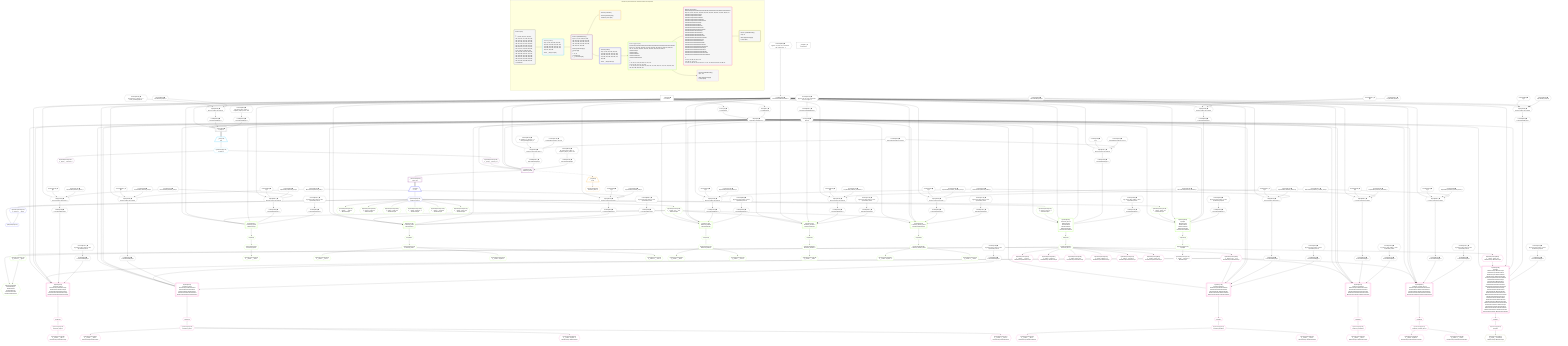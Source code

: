 %%{init: {'themeVariables': { 'fontSize': '12px'}}}%%
graph TD
    classDef path fill:#eee,stroke:#000,color:#000
    classDef plan fill:#fff,stroke-width:1px,color:#000
    classDef itemplan fill:#fff,stroke-width:2px,color:#000
    classDef unbatchedplan fill:#dff,stroke-width:1px,color:#000
    classDef sideeffectplan fill:#fcc,stroke-width:2px,color:#000
    classDef bucket fill:#f6f6f6,color:#000,stroke-width:2px,text-align:left


    %% plan dependencies
    PgSelect6[["PgSelect[6∈0] ➊<br />ᐸpeopleᐳ"]]:::plan
    Object9{{"Object[9∈0] ➊<br />ᐸ{pgSettings,withPgClient}ᐳ"}}:::plan
    Lambda340{{"Lambda[340∈0] ➊<br />ᐸcalculateShouldReverseOrderᐳ"}}:::plan
    Access344{{"Access[344∈0] ➊<br />ᐸ343.0ᐳ"}}:::plan
    Lambda559{{"Lambda[559∈0] ➊<br />ᐸcalculateOrderBySQLᐳ"}}:::plan
    Lambda564{{"Lambda[564∈0] ➊<br />ᐸcalculateOrderBySQLᐳ"}}:::plan
    Object9 & Lambda340 & Access344 & Lambda559 & Lambda564 --> PgSelect6
    Object348{{"Object[348∈0] ➊<br />ᐸ{reverse,orders,alias,codec}ᐳ"}}:::plan
    Constant345{{"Constant[345∈0] ➊<br />ᐸ[]ᐳ"}}:::plan
    Constant346{{"Constant[346∈0] ➊<br />ᐸsql.identifier(”relational_topics”)ᐳ"}}:::plan
    Constant347{{"Constant[347∈0] ➊<br />ᐸRecordCodec(relational_topics)ᐳ"}}:::plan
    Lambda340 & Constant345 & Constant346 & Constant347 --> Object348
    Object363{{"Object[363∈0] ➊<br />ᐸ{reverse,orders,alias,codec}ᐳ"}}:::plan
    Constant360{{"Constant[360∈0] ➊<br />ᐸ[]ᐳ"}}:::plan
    Constant361{{"Constant[361∈0] ➊<br />ᐸsql.identifier(”relational_posts”)ᐳ"}}:::plan
    Constant362{{"Constant[362∈0] ➊<br />ᐸRecordCodec(relational_posts)ᐳ"}}:::plan
    Lambda340 & Constant360 & Constant361 & Constant362 --> Object363
    Object378{{"Object[378∈0] ➊<br />ᐸ{reverse,orders,alias,codec}ᐳ"}}:::plan
    Constant375{{"Constant[375∈0] ➊<br />ᐸ[]ᐳ"}}:::plan
    Constant376{{"Constant[376∈0] ➊<br />ᐸsql.identifier(”relational_dividers”)ᐳ"}}:::plan
    Constant377{{"Constant[377∈0] ➊<br />ᐸRecordCodec(relational_dividers)ᐳ"}}:::plan
    Lambda340 & Constant375 & Constant376 & Constant377 --> Object378
    Object393{{"Object[393∈0] ➊<br />ᐸ{reverse,orders,alias,codec}ᐳ"}}:::plan
    Constant390{{"Constant[390∈0] ➊<br />ᐸ[]ᐳ"}}:::plan
    Constant391{{"Constant[391∈0] ➊<br />ᐸsql.identifier(”relational_checklists”)ᐳ"}}:::plan
    Constant392{{"Constant[392∈0] ➊<br />ᐸRecordCodec(relational_checklists)ᐳ"}}:::plan
    Lambda340 & Constant390 & Constant391 & Constant392 --> Object393
    Object408{{"Object[408∈0] ➊<br />ᐸ{reverse,orders,alias,codec}ᐳ"}}:::plan
    Constant405{{"Constant[405∈0] ➊<br />ᐸ[]ᐳ"}}:::plan
    Constant406{{"Constant[406∈0] ➊<br />ᐸsql.identifier(”relational_checklist_items”)ᐳ"}}:::plan
    Constant407{{"Constant[407∈0] ➊<br />ᐸRecordCodec(relational_checklist_items)ᐳ"}}:::plan
    Lambda340 & Constant405 & Constant406 & Constant407 --> Object408
    Object423{{"Object[423∈0] ➊<br />ᐸ{reverse,orders,alias,codec}ᐳ"}}:::plan
    Constant420{{"Constant[420∈0] ➊<br />ᐸ[]ᐳ"}}:::plan
    Constant421{{"Constant[421∈0] ➊<br />ᐸsql.identifier(”relational_topics”)ᐳ"}}:::plan
    Lambda340 & Constant420 & Constant421 & Constant347 --> Object423
    Object438{{"Object[438∈0] ➊<br />ᐸ{reverse,orders,alias,codec}ᐳ"}}:::plan
    Constant435{{"Constant[435∈0] ➊<br />ᐸ[]ᐳ"}}:::plan
    Constant436{{"Constant[436∈0] ➊<br />ᐸsql.identifier(”relational_posts”)ᐳ"}}:::plan
    Lambda340 & Constant435 & Constant436 & Constant362 --> Object438
    Object453{{"Object[453∈0] ➊<br />ᐸ{reverse,orders,alias,codec}ᐳ"}}:::plan
    Constant450{{"Constant[450∈0] ➊<br />ᐸ[]ᐳ"}}:::plan
    Constant451{{"Constant[451∈0] ➊<br />ᐸsql.identifier(”relational_dividers”)ᐳ"}}:::plan
    Lambda340 & Constant450 & Constant451 & Constant377 --> Object453
    Object468{{"Object[468∈0] ➊<br />ᐸ{reverse,orders,alias,codec}ᐳ"}}:::plan
    Constant465{{"Constant[465∈0] ➊<br />ᐸ[]ᐳ"}}:::plan
    Constant466{{"Constant[466∈0] ➊<br />ᐸsql.identifier(”relational_checklists”)ᐳ"}}:::plan
    Lambda340 & Constant465 & Constant466 & Constant392 --> Object468
    Object483{{"Object[483∈0] ➊<br />ᐸ{reverse,orders,alias,codec}ᐳ"}}:::plan
    Constant480{{"Constant[480∈0] ➊<br />ᐸ[]ᐳ"}}:::plan
    Constant481{{"Constant[481∈0] ➊<br />ᐸsql.identifier(”relational_checklist_items”)ᐳ"}}:::plan
    Lambda340 & Constant480 & Constant481 & Constant407 --> Object483
    Object498{{"Object[498∈0] ➊<br />ᐸ{reverse,orders,alias,codec}ᐳ"}}:::plan
    Constant495{{"Constant[495∈0] ➊<br />ᐸ[]ᐳ"}}:::plan
    Constant496{{"Constant[496∈0] ➊<br />ᐸsql.identifier(”people”)ᐳ"}}:::plan
    Constant497{{"Constant[497∈0] ➊<br />ᐸRecordCodec(people)ᐳ"}}:::plan
    Lambda340 & Constant495 & Constant496 & Constant497 --> Object498
    Object513{{"Object[513∈0] ➊<br />ᐸ{reverse,orders,alias,codec}ᐳ"}}:::plan
    Constant510{{"Constant[510∈0] ➊<br />ᐸ[]ᐳ"}}:::plan
    Constant511{{"Constant[511∈0] ➊<br />ᐸsql.identifier(”relational_items”)ᐳ"}}:::plan
    Constant512{{"Constant[512∈0] ➊<br />ᐸRecordCodec(relational_items)ᐳ"}}:::plan
    Lambda340 & Constant510 & Constant511 & Constant512 --> Object513
    Object528{{"Object[528∈0] ➊<br />ᐸ{reverse,orders,alias,codec}ᐳ"}}:::plan
    Constant525{{"Constant[525∈0] ➊<br />ᐸ[]ᐳ"}}:::plan
    Constant526{{"Constant[526∈0] ➊<br />ᐸsql.identifier(”people”)ᐳ"}}:::plan
    Lambda340 & Constant525 & Constant526 & Constant497 --> Object528
    Object543{{"Object[543∈0] ➊<br />ᐸ{reverse,orders,alias,codec}ᐳ"}}:::plan
    Constant540{{"Constant[540∈0] ➊<br />ᐸ[ { fragment: { n: [Array], f: 0, c: 266, [Symbol(pg-sql2-tyᐳ"}}:::plan
    Constant541{{"Constant[541∈0] ➊<br />ᐸsql.identifier(”relational_items”)ᐳ"}}:::plan
    Lambda340 & Constant540 & Constant541 & Constant512 --> Object543
    Object558{{"Object[558∈0] ➊<br />ᐸ{reverse,orders,alias,codec}ᐳ"}}:::plan
    Constant555{{"Constant[555∈0] ➊<br />ᐸ[ { fragment: { n: [Array], f: 0, c: 1024, [Symbol(pg-sql2-tᐳ"}}:::plan
    Constant556{{"Constant[556∈0] ➊<br />ᐸsql.identifier(”people”)ᐳ"}}:::plan
    Lambda340 & Constant555 & Constant556 & Constant497 --> Object558
    Access7{{"Access[7∈0] ➊<br />ᐸ2.pgSettingsᐳ"}}:::plan
    Access8{{"Access[8∈0] ➊<br />ᐸ2.withPgClientᐳ"}}:::plan
    Access7 & Access8 --> Object9
    __Value2["__Value[2∈0] ➊<br />ᐸcontextᐳ"]:::plan
    __Value2 --> Access7
    __Value2 --> Access8
    Constant565{{"Constant[565∈0] ➊<br />ᐸ§{ first: null, last: null, cursorLower: null, cursorUpper: ᐳ"}}:::plan
    Constant565 --> Lambda340
    Lambda343{{"Lambda[343∈0] ➊<br />ᐸcalculateLimitAndOffsetSQLᐳ"}}:::plan
    Constant566{{"Constant[566∈0] ➊<br />ᐸ§{ first: null, last: null, cursorLower: null, cursorUpper: ᐳ"}}:::plan
    Constant566 --> Lambda343
    Lambda343 --> Access344
    Lambda349{{"Lambda[349∈0] ➊<br />ᐸcalculateOrderBySQLᐳ"}}:::plan
    Object348 --> Lambda349
    Lambda354{{"Lambda[354∈0] ➊<br />ᐸcalculateOrderBySQLᐳ"}}:::plan
    Constant567{{"Constant[567∈0] ➊<br />ᐸ§{ reverse: false, orders: [], alias: sql.identifier(”relatiᐳ"}}:::plan
    Constant567 --> Lambda354
    Lambda364{{"Lambda[364∈0] ➊<br />ᐸcalculateOrderBySQLᐳ"}}:::plan
    Object363 --> Lambda364
    Lambda369{{"Lambda[369∈0] ➊<br />ᐸcalculateOrderBySQLᐳ"}}:::plan
    Constant568{{"Constant[568∈0] ➊<br />ᐸ§{ reverse: false, orders: [], alias: sql.identifier(”relatiᐳ"}}:::plan
    Constant568 --> Lambda369
    Lambda379{{"Lambda[379∈0] ➊<br />ᐸcalculateOrderBySQLᐳ"}}:::plan
    Object378 --> Lambda379
    Lambda384{{"Lambda[384∈0] ➊<br />ᐸcalculateOrderBySQLᐳ"}}:::plan
    Constant569{{"Constant[569∈0] ➊<br />ᐸ§{ reverse: false, orders: [], alias: sql.identifier(”relatiᐳ"}}:::plan
    Constant569 --> Lambda384
    Lambda394{{"Lambda[394∈0] ➊<br />ᐸcalculateOrderBySQLᐳ"}}:::plan
    Object393 --> Lambda394
    Lambda399{{"Lambda[399∈0] ➊<br />ᐸcalculateOrderBySQLᐳ"}}:::plan
    Constant570{{"Constant[570∈0] ➊<br />ᐸ§{ reverse: false, orders: [], alias: sql.identifier(”relatiᐳ"}}:::plan
    Constant570 --> Lambda399
    Lambda409{{"Lambda[409∈0] ➊<br />ᐸcalculateOrderBySQLᐳ"}}:::plan
    Object408 --> Lambda409
    Lambda414{{"Lambda[414∈0] ➊<br />ᐸcalculateOrderBySQLᐳ"}}:::plan
    Constant571{{"Constant[571∈0] ➊<br />ᐸ§{ reverse: false, orders: [], alias: sql.identifier(”relatiᐳ"}}:::plan
    Constant571 --> Lambda414
    Lambda424{{"Lambda[424∈0] ➊<br />ᐸcalculateOrderBySQLᐳ"}}:::plan
    Object423 --> Lambda424
    Lambda429{{"Lambda[429∈0] ➊<br />ᐸcalculateOrderBySQLᐳ"}}:::plan
    Constant572{{"Constant[572∈0] ➊<br />ᐸ§{ reverse: false, orders: [], alias: sql.identifier(”relatiᐳ"}}:::plan
    Constant572 --> Lambda429
    Lambda439{{"Lambda[439∈0] ➊<br />ᐸcalculateOrderBySQLᐳ"}}:::plan
    Object438 --> Lambda439
    Lambda444{{"Lambda[444∈0] ➊<br />ᐸcalculateOrderBySQLᐳ"}}:::plan
    Constant573{{"Constant[573∈0] ➊<br />ᐸ§{ reverse: false, orders: [], alias: sql.identifier(”relatiᐳ"}}:::plan
    Constant573 --> Lambda444
    Lambda454{{"Lambda[454∈0] ➊<br />ᐸcalculateOrderBySQLᐳ"}}:::plan
    Object453 --> Lambda454
    Lambda459{{"Lambda[459∈0] ➊<br />ᐸcalculateOrderBySQLᐳ"}}:::plan
    Constant574{{"Constant[574∈0] ➊<br />ᐸ§{ reverse: false, orders: [], alias: sql.identifier(”relatiᐳ"}}:::plan
    Constant574 --> Lambda459
    Lambda469{{"Lambda[469∈0] ➊<br />ᐸcalculateOrderBySQLᐳ"}}:::plan
    Object468 --> Lambda469
    Lambda474{{"Lambda[474∈0] ➊<br />ᐸcalculateOrderBySQLᐳ"}}:::plan
    Constant575{{"Constant[575∈0] ➊<br />ᐸ§{ reverse: false, orders: [], alias: sql.identifier(”relatiᐳ"}}:::plan
    Constant575 --> Lambda474
    Lambda484{{"Lambda[484∈0] ➊<br />ᐸcalculateOrderBySQLᐳ"}}:::plan
    Object483 --> Lambda484
    Lambda489{{"Lambda[489∈0] ➊<br />ᐸcalculateOrderBySQLᐳ"}}:::plan
    Constant576{{"Constant[576∈0] ➊<br />ᐸ§{ reverse: false, orders: [], alias: sql.identifier(”relatiᐳ"}}:::plan
    Constant576 --> Lambda489
    Lambda499{{"Lambda[499∈0] ➊<br />ᐸcalculateOrderBySQLᐳ"}}:::plan
    Object498 --> Lambda499
    Lambda504{{"Lambda[504∈0] ➊<br />ᐸcalculateOrderBySQLᐳ"}}:::plan
    Constant577{{"Constant[577∈0] ➊<br />ᐸ§{ reverse: false, orders: [], alias: sql.identifier(”peopleᐳ"}}:::plan
    Constant577 --> Lambda504
    Lambda514{{"Lambda[514∈0] ➊<br />ᐸcalculateOrderBySQLᐳ"}}:::plan
    Object513 --> Lambda514
    Lambda519{{"Lambda[519∈0] ➊<br />ᐸcalculateOrderBySQLᐳ"}}:::plan
    Constant578{{"Constant[578∈0] ➊<br />ᐸ§{ reverse: false, orders: [], alias: sql.identifier(”relatiᐳ"}}:::plan
    Constant578 --> Lambda519
    Lambda529{{"Lambda[529∈0] ➊<br />ᐸcalculateOrderBySQLᐳ"}}:::plan
    Object528 --> Lambda529
    Lambda534{{"Lambda[534∈0] ➊<br />ᐸcalculateOrderBySQLᐳ"}}:::plan
    Constant579{{"Constant[579∈0] ➊<br />ᐸ§{ reverse: false, orders: [], alias: sql.identifier(”peopleᐳ"}}:::plan
    Constant579 --> Lambda534
    Lambda544{{"Lambda[544∈0] ➊<br />ᐸcalculateOrderBySQLᐳ"}}:::plan
    Object543 --> Lambda544
    Lambda549{{"Lambda[549∈0] ➊<br />ᐸcalculateOrderBySQLᐳ"}}:::plan
    Constant580{{"Constant[580∈0] ➊<br />ᐸ§{ reverse: false, orders: [ { fragment: [Object], codec: Coᐳ"}}:::plan
    Constant580 --> Lambda549
    Object558 --> Lambda559
    Constant581{{"Constant[581∈0] ➊<br />ᐸ§{ reverse: false, orders: [ { fragment: [Object], codec: Coᐳ"}}:::plan
    Constant581 --> Lambda564
    __Value4["__Value[4∈0] ➊<br />ᐸrootValueᐳ"]:::plan
    __Item10[/"__Item[10∈1]<br />ᐸ6ᐳ"\]:::itemplan
    PgSelect6 ==> __Item10
    PgSelectSingle11{{"PgSelectSingle[11∈1]<br />ᐸpeopleᐳ"}}:::plan
    __Item10 --> PgSelectSingle11
    PgSelect14[["PgSelect[14∈2]<br />ᐸrelational_itemsᐳ"]]:::plan
    PgClassExpression13{{"PgClassExpression[13∈2]<br />ᐸ__people__.”person_id”ᐳ"}}:::plan
    Object9 & PgClassExpression13 & Lambda340 & Access344 & Lambda544 & Lambda549 --> PgSelect14
    PgClassExpression12{{"PgClassExpression[12∈2]<br />ᐸ__people__.”username”ᐳ"}}:::plan
    PgSelectSingle11 --> PgClassExpression12
    PgSelectSingle11 --> PgClassExpression13
    __ListTransform18[["__ListTransform[18∈2]<br />ᐸeach:14ᐳ"]]:::plan
    PgSelect14 --> __ListTransform18
    __Item19[/"__Item[19∈3]<br />ᐸ14ᐳ"\]:::itemplan
    PgSelect14 -.-> __Item19
    PgSelectSingle20{{"PgSelectSingle[20∈3]<br />ᐸrelational_itemsᐳ"}}:::plan
    __Item19 --> PgSelectSingle20
    PgPolymorphic24{{"PgPolymorphic[24∈4]"}}:::plan
    PgSelectSingle22{{"PgSelectSingle[22∈4]<br />ᐸrelational_itemsᐳ"}}:::plan
    PgClassExpression23{{"PgClassExpression[23∈4]<br />ᐸ__relation...s__.”type”ᐳ"}}:::plan
    PgSelectSingle22 & PgClassExpression23 --> PgPolymorphic24
    __Item21[/"__Item[21∈4]<br />ᐸ18ᐳ"\]:::itemplan
    __ListTransform18 ==> __Item21
    __Item21 --> PgSelectSingle22
    PgSelectSingle22 --> PgClassExpression23
    PgSelect26[["PgSelect[26∈5]<br />ᐸrelational_topicsᐳ<br />ᐳRelationalTopic"]]:::plan
    PgClassExpression25{{"PgClassExpression[25∈5]<br />ᐸ__relation...ems__.”id”ᐳ<br />ᐳRelationalTopic"}}:::plan
    Object9 & PgClassExpression25 & Lambda340 & Access344 & Lambda349 & Lambda354 --> PgSelect26
    PgSelect33[["PgSelect[33∈5]<br />ᐸrelational_itemsᐳ<br />ᐳRelationalTopic<br />ᐳRelationalPost<br />ᐳRelationalDivider<br />ᐳRelationalChecklist<br />ᐳRelationalChecklistItem"]]:::plan
    PgClassExpression32{{"PgClassExpression[32∈5]<br />ᐸ__relation...parent_id”ᐳ<br />ᐳRelationalTopic"}}:::plan
    Object9 & PgClassExpression32 & Lambda340 & Access344 & Lambda514 & Lambda519 --> PgSelect33
    PgSelect103[["PgSelect[103∈5]<br />ᐸpeopleᐳ<br />ᐳRelationalTopic<br />ᐳRelationalPost<br />ᐳRelationalDivider<br />ᐳRelationalChecklist<br />ᐳRelationalChecklistItem"]]:::plan
    PgClassExpression102{{"PgClassExpression[102∈5]<br />ᐸ__relation...author_id”ᐳ<br />ᐳRelationalTopic"}}:::plan
    Object9 & PgClassExpression102 & Lambda340 & Access344 & Lambda529 & Lambda534 --> PgSelect103
    PgSelect114[["PgSelect[114∈5]<br />ᐸrelational_postsᐳ<br />ᐳRelationalPost"]]:::plan
    Object9 & PgClassExpression25 & Lambda340 & Access344 & Lambda364 & Lambda369 --> PgSelect114
    PgSelect171[["PgSelect[171∈5]<br />ᐸrelational_dividersᐳ<br />ᐳRelationalDivider"]]:::plan
    Object9 & PgClassExpression25 & Lambda340 & Access344 & Lambda379 & Lambda384 --> PgSelect171
    PgSelect227[["PgSelect[227∈5]<br />ᐸrelational_checklistsᐳ<br />ᐳRelationalChecklist"]]:::plan
    Object9 & PgClassExpression25 & Lambda340 & Access344 & Lambda394 & Lambda399 --> PgSelect227
    PgSelect282[["PgSelect[282∈5]<br />ᐸrelational_checklist_itemsᐳ<br />ᐳRelationalChecklistItem"]]:::plan
    Object9 & PgClassExpression25 & Lambda340 & Access344 & Lambda409 & Lambda414 --> PgSelect282
    PgPolymorphic38{{"PgPolymorphic[38∈5]<br />ᐳRelationalTopic<br />ᐳRelationalPost<br />ᐳRelationalDivider<br />ᐳRelationalChecklist<br />ᐳRelationalChecklistItem"}}:::plan
    PgSelectSingle36{{"PgSelectSingle[36∈5]<br />ᐸrelational_itemsᐳ"}}:::plan
    PgClassExpression37{{"PgClassExpression[37∈5]<br />ᐸ__relation...s__.”type”ᐳ"}}:::plan
    PgSelectSingle36 & PgClassExpression37 --> PgPolymorphic38
    PgSelectSingle22 --> PgClassExpression25
    First30{{"First[30∈5]"}}:::plan
    PgSelect26 --> First30
    PgSelectSingle31{{"PgSelectSingle[31∈5]<br />ᐸrelational_topicsᐳ"}}:::plan
    First30 --> PgSelectSingle31
    PgSelectSingle22 --> PgClassExpression32
    First35{{"First[35∈5]"}}:::plan
    PgSelect33 --> First35
    First35 --> PgSelectSingle36
    PgSelectSingle36 --> PgClassExpression37
    PgClassExpression101{{"PgClassExpression[101∈5]<br />ᐸ__relation...__.”type2”ᐳ<br />ᐳRelationalTopic"}}:::plan
    PgSelectSingle22 --> PgClassExpression101
    PgSelectSingle22 --> PgClassExpression102
    First105{{"First[105∈5]"}}:::plan
    PgSelect103 --> First105
    PgSelectSingle106{{"PgSelectSingle[106∈5]<br />ᐸpeopleᐳ"}}:::plan
    First105 --> PgSelectSingle106
    PgClassExpression108{{"PgClassExpression[108∈5]<br />ᐸ__relation...”position”ᐳ<br />ᐳRelationalTopic"}}:::plan
    PgSelectSingle22 --> PgClassExpression108
    PgClassExpression109{{"PgClassExpression[109∈5]<br />ᐸ__relation...reated_at”ᐳ<br />ᐳRelationalTopic"}}:::plan
    PgSelectSingle22 --> PgClassExpression109
    PgClassExpression110{{"PgClassExpression[110∈5]<br />ᐸ__relation...pdated_at”ᐳ<br />ᐳRelationalTopic"}}:::plan
    PgSelectSingle22 --> PgClassExpression110
    PgClassExpression111{{"PgClassExpression[111∈5]<br />ᐸ__relation..._archived”ᐳ<br />ᐳRelationalTopic"}}:::plan
    PgSelectSingle22 --> PgClassExpression111
    PgClassExpression112{{"PgClassExpression[112∈5]<br />ᐸ__relation...chived_at”ᐳ<br />ᐳRelationalTopic"}}:::plan
    PgSelectSingle22 --> PgClassExpression112
    PgClassExpression113{{"PgClassExpression[113∈5]<br />ᐸ__relation...__.”title”ᐳ"}}:::plan
    PgSelectSingle31 --> PgClassExpression113
    First116{{"First[116∈5]"}}:::plan
    PgSelect114 --> First116
    PgSelectSingle117{{"PgSelectSingle[117∈5]<br />ᐸrelational_postsᐳ"}}:::plan
    First116 --> PgSelectSingle117
    PgClassExpression168{{"PgClassExpression[168∈5]<br />ᐸ__relation...__.”title”ᐳ"}}:::plan
    PgSelectSingle117 --> PgClassExpression168
    PgClassExpression169{{"PgClassExpression[169∈5]<br />ᐸ__relation...scription”ᐳ"}}:::plan
    PgSelectSingle117 --> PgClassExpression169
    PgClassExpression170{{"PgClassExpression[170∈5]<br />ᐸ__relation...s__.”note”ᐳ"}}:::plan
    PgSelectSingle117 --> PgClassExpression170
    First173{{"First[173∈5]"}}:::plan
    PgSelect171 --> First173
    PgSelectSingle174{{"PgSelectSingle[174∈5]<br />ᐸrelational_dividersᐳ"}}:::plan
    First173 --> PgSelectSingle174
    PgClassExpression225{{"PgClassExpression[225∈5]<br />ᐸ__relation...__.”title”ᐳ"}}:::plan
    PgSelectSingle174 --> PgClassExpression225
    PgClassExpression226{{"PgClassExpression[226∈5]<br />ᐸ__relation...__.”color”ᐳ"}}:::plan
    PgSelectSingle174 --> PgClassExpression226
    First229{{"First[229∈5]"}}:::plan
    PgSelect227 --> First229
    PgSelectSingle230{{"PgSelectSingle[230∈5]<br />ᐸrelational_checklistsᐳ"}}:::plan
    First229 --> PgSelectSingle230
    PgClassExpression281{{"PgClassExpression[281∈5]<br />ᐸ__relation...__.”title”ᐳ"}}:::plan
    PgSelectSingle230 --> PgClassExpression281
    First284{{"First[284∈5]"}}:::plan
    PgSelect282 --> First284
    PgSelectSingle285{{"PgSelectSingle[285∈5]<br />ᐸrelational_checklist_itemsᐳ"}}:::plan
    First284 --> PgSelectSingle285
    PgClassExpression336{{"PgClassExpression[336∈5]<br />ᐸ__relation...scription”ᐳ"}}:::plan
    PgSelectSingle285 --> PgClassExpression336
    PgClassExpression337{{"PgClassExpression[337∈5]<br />ᐸ__relation...s__.”note”ᐳ"}}:::plan
    PgSelectSingle285 --> PgClassExpression337
    PgSelect40[["PgSelect[40∈6]<br />ᐸrelational_topicsᐳ<br />ᐳRelationalTopicᐳRelationalTopic<br />ᐳRelationalPostᐳRelationalTopic<br />ᐳRelationalDividerᐳRelationalTopic<br />ᐳRelationalChecklistᐳRelationalTopic<br />ᐳRelationalChecklistItemᐳRelationalTopic"]]:::plan
    PgClassExpression39{{"PgClassExpression[39∈6]<br />ᐸ__relation...ems__.”id”ᐳ<br />ᐳRelationalTopicᐳRelationalTopic"}}:::plan
    Object9 & PgClassExpression39 & Lambda340 & Access344 & Lambda424 & Lambda429 --> PgSelect40
    PgSelect49[["PgSelect[49∈6]<br />ᐸpeopleᐳ<br />ᐳRelationalTopicᐳRelationalTopic<br />ᐳRelationalTopicᐳRelationalPost<br />ᐳRelationalTopicᐳRelationalDivider<br />ᐳRelationalTopicᐳRelationalChecklist<br />ᐳRelationalTopicᐳRelationalChecklistItem<br />ᐳRelationalPostᐳRelationalTopic<br />ᐳRelationalPostᐳRelationalPost<br />ᐳRelationalPostᐳRelationalDivider<br />ᐳRelationalPostᐳRelationalChecklist<br />ᐳRelationalPostᐳRelationalChecklistItem<br />ᐳRelationalDividerᐳRelationalTopic<br />ᐳRelationalDividerᐳRelationalPost<br />ᐳRelationalDividerᐳRelationalDivider<br />ᐳRelationalDividerᐳRelationalChecklist<br />ᐳRelationalDividerᐳRelationalChecklistItem<br />ᐳRelationalChecklistᐳRelationalTopic<br />ᐳRelationalChecklistᐳRelationalPost<br />ᐳRelationalChecklistᐳRelationalDivider<br />ᐳRelationalChecklistᐳRelationalChecklist<br />ᐳRelationalChecklistᐳRelationalChecklistItem<br />ᐳRelationalChecklistItemᐳRelationalTopic<br />ᐳRelationalChecklistItemᐳRelationalPost<br />ᐳRelationalChecklistItemᐳRelationalDivider<br />ᐳRelationalChecklistItemᐳRelationalChecklist<br />ᐳRelationalChecklistItemᐳRelationalChecklistItem"]]:::plan
    PgClassExpression48{{"PgClassExpression[48∈6]<br />ᐸ__relation...author_id”ᐳ<br />ᐳRelationalTopicᐳRelationalTopic"}}:::plan
    Object9 & PgClassExpression48 & Lambda340 & Access344 & Lambda499 & Lambda504 --> PgSelect49
    PgSelect60[["PgSelect[60∈6]<br />ᐸrelational_postsᐳ<br />ᐳRelationalTopicᐳRelationalPost<br />ᐳRelationalPostᐳRelationalPost<br />ᐳRelationalDividerᐳRelationalPost<br />ᐳRelationalChecklistᐳRelationalPost<br />ᐳRelationalChecklistItemᐳRelationalPost"]]:::plan
    Object9 & PgClassExpression39 & Lambda340 & Access344 & Lambda439 & Lambda444 --> PgSelect60
    PgSelect71[["PgSelect[71∈6]<br />ᐸrelational_dividersᐳ<br />ᐳRelationalTopicᐳRelationalDivider<br />ᐳRelationalPostᐳRelationalDivider<br />ᐳRelationalDividerᐳRelationalDivider<br />ᐳRelationalChecklistᐳRelationalDivider<br />ᐳRelationalChecklistItemᐳRelationalDivider"]]:::plan
    Object9 & PgClassExpression39 & Lambda340 & Access344 & Lambda454 & Lambda459 --> PgSelect71
    PgSelect81[["PgSelect[81∈6]<br />ᐸrelational_checklistsᐳ<br />ᐳRelationalTopicᐳRelationalChecklist<br />ᐳRelationalPostᐳRelationalChecklist<br />ᐳRelationalDividerᐳRelationalChecklist<br />ᐳRelationalChecklistᐳRelationalChecklist<br />ᐳRelationalChecklistItemᐳRelationalChecklist"]]:::plan
    Object9 & PgClassExpression39 & Lambda340 & Access344 & Lambda469 & Lambda474 --> PgSelect81
    PgSelect90[["PgSelect[90∈6]<br />ᐸrelational_checklist_itemsᐳ<br />ᐳRelationalTopicᐳRelationalChecklistItem<br />ᐳRelationalPostᐳRelationalChecklistItem<br />ᐳRelationalDividerᐳRelationalChecklistItem<br />ᐳRelationalChecklistᐳRelationalChecklistItem<br />ᐳRelationalChecklistItemᐳRelationalChecklistItem"]]:::plan
    Object9 & PgClassExpression39 & Lambda340 & Access344 & Lambda484 & Lambda489 --> PgSelect90
    PgSelectSingle36 --> PgClassExpression39
    First44{{"First[44∈6]"}}:::plan
    PgSelect40 --> First44
    PgSelectSingle45{{"PgSelectSingle[45∈6]<br />ᐸrelational_topicsᐳ"}}:::plan
    First44 --> PgSelectSingle45
    PgClassExpression47{{"PgClassExpression[47∈6]<br />ᐸ__relation...__.”type2”ᐳ<br />ᐳRelationalTopicᐳRelationalTopic"}}:::plan
    PgSelectSingle36 --> PgClassExpression47
    PgSelectSingle36 --> PgClassExpression48
    First51{{"First[51∈6]"}}:::plan
    PgSelect49 --> First51
    PgSelectSingle52{{"PgSelectSingle[52∈6]<br />ᐸpeopleᐳ"}}:::plan
    First51 --> PgSelectSingle52
    PgClassExpression54{{"PgClassExpression[54∈6]<br />ᐸ__relation...”position”ᐳ<br />ᐳRelationalTopicᐳRelationalTopic"}}:::plan
    PgSelectSingle36 --> PgClassExpression54
    PgClassExpression55{{"PgClassExpression[55∈6]<br />ᐸ__relation...reated_at”ᐳ<br />ᐳRelationalTopicᐳRelationalTopic"}}:::plan
    PgSelectSingle36 --> PgClassExpression55
    PgClassExpression56{{"PgClassExpression[56∈6]<br />ᐸ__relation...pdated_at”ᐳ<br />ᐳRelationalTopicᐳRelationalTopic"}}:::plan
    PgSelectSingle36 --> PgClassExpression56
    PgClassExpression57{{"PgClassExpression[57∈6]<br />ᐸ__relation..._archived”ᐳ<br />ᐳRelationalTopicᐳRelationalTopic"}}:::plan
    PgSelectSingle36 --> PgClassExpression57
    PgClassExpression58{{"PgClassExpression[58∈6]<br />ᐸ__relation...chived_at”ᐳ<br />ᐳRelationalTopicᐳRelationalTopic"}}:::plan
    PgSelectSingle36 --> PgClassExpression58
    PgClassExpression59{{"PgClassExpression[59∈6]<br />ᐸ__relation...__.”title”ᐳ<br />ᐳRelationalTopicᐳRelationalTopic"}}:::plan
    PgSelectSingle45 --> PgClassExpression59
    First62{{"First[62∈6]"}}:::plan
    PgSelect60 --> First62
    PgSelectSingle63{{"PgSelectSingle[63∈6]<br />ᐸrelational_postsᐳ"}}:::plan
    First62 --> PgSelectSingle63
    PgClassExpression68{{"PgClassExpression[68∈6]<br />ᐸ__relation...__.”title”ᐳ<br />ᐳRelationalTopicᐳRelationalPost"}}:::plan
    PgSelectSingle63 --> PgClassExpression68
    PgClassExpression69{{"PgClassExpression[69∈6]<br />ᐸ__relation...scription”ᐳ<br />ᐳRelationalTopicᐳRelationalPost"}}:::plan
    PgSelectSingle63 --> PgClassExpression69
    PgClassExpression70{{"PgClassExpression[70∈6]<br />ᐸ__relation...s__.”note”ᐳ<br />ᐳRelationalTopicᐳRelationalPost"}}:::plan
    PgSelectSingle63 --> PgClassExpression70
    First73{{"First[73∈6]"}}:::plan
    PgSelect71 --> First73
    PgSelectSingle74{{"PgSelectSingle[74∈6]<br />ᐸrelational_dividersᐳ"}}:::plan
    First73 --> PgSelectSingle74
    PgClassExpression79{{"PgClassExpression[79∈6]<br />ᐸ__relation...__.”title”ᐳ<br />ᐳRelationalTopicᐳRelationalDivider"}}:::plan
    PgSelectSingle74 --> PgClassExpression79
    PgClassExpression80{{"PgClassExpression[80∈6]<br />ᐸ__relation...__.”color”ᐳ<br />ᐳRelationalTopicᐳRelationalDivider"}}:::plan
    PgSelectSingle74 --> PgClassExpression80
    First83{{"First[83∈6]"}}:::plan
    PgSelect81 --> First83
    PgSelectSingle84{{"PgSelectSingle[84∈6]<br />ᐸrelational_checklistsᐳ"}}:::plan
    First83 --> PgSelectSingle84
    PgClassExpression89{{"PgClassExpression[89∈6]<br />ᐸ__relation...__.”title”ᐳ<br />ᐳRelationalTopicᐳRelationalChecklist"}}:::plan
    PgSelectSingle84 --> PgClassExpression89
    First92{{"First[92∈6]"}}:::plan
    PgSelect90 --> First92
    PgSelectSingle93{{"PgSelectSingle[93∈6]<br />ᐸrelational_checklist_itemsᐳ"}}:::plan
    First92 --> PgSelectSingle93
    PgClassExpression98{{"PgClassExpression[98∈6]<br />ᐸ__relation...scription”ᐳ<br />ᐳRelationalTopicᐳRelationalChecklistItem"}}:::plan
    PgSelectSingle93 --> PgClassExpression98
    PgClassExpression99{{"PgClassExpression[99∈6]<br />ᐸ__relation...s__.”note”ᐳ<br />ᐳRelationalTopicᐳRelationalChecklistItem"}}:::plan
    PgSelectSingle93 --> PgClassExpression99
    PgClassExpression53{{"PgClassExpression[53∈7]<br />ᐸ__people__.”username”ᐳ<br />ᐳRelationalTopicᐳRelationalTopic"}}:::plan
    PgSelectSingle52 --> PgClassExpression53
    PgClassExpression107{{"PgClassExpression[107∈8]<br />ᐸ__people__.”username”ᐳ<br />ᐳRelationalTopic"}}:::plan
    PgSelectSingle106 --> PgClassExpression107

    %% define steps

    subgraph "Buckets for queries/interfaces-relational/nested-more-fragments"
    Bucket0("Bucket 0 (root)<br /><br />1: <br />ᐳ: 7, 8, 345, 346, 347, 360, 361, 362, 375, 376, 377, 390, 391, 392, 405, 406, 407, 420, 421, 435, 436, 450, 451, 465, 466, 480, 481, 495, 496, 497, 510, 511, 512, 525, 526, 540, 541, 555, 556, 565, 566, 567, 568, 569, 570, 571, 572, 573, 574, 575, 576, 577, 578, 579, 580, 581, 9, 340, 343, 344, 348, 349, 354, 363, 364, 369, 378, 379, 384, 393, 394, 399, 408, 409, 414, 423, 424, 429, 438, 439, 444, 453, 454, 459, 468, 469, 474, 483, 484, 489, 498, 499, 504, 513, 514, 519, 528, 529, 534, 543, 544, 549, 558, 559, 564<br />2: PgSelect[6]"):::bucket
    classDef bucket0 stroke:#696969
    class Bucket0,__Value2,__Value4,PgSelect6,Access7,Access8,Object9,Lambda340,Lambda343,Access344,Constant345,Constant346,Constant347,Object348,Lambda349,Lambda354,Constant360,Constant361,Constant362,Object363,Lambda364,Lambda369,Constant375,Constant376,Constant377,Object378,Lambda379,Lambda384,Constant390,Constant391,Constant392,Object393,Lambda394,Lambda399,Constant405,Constant406,Constant407,Object408,Lambda409,Lambda414,Constant420,Constant421,Object423,Lambda424,Lambda429,Constant435,Constant436,Object438,Lambda439,Lambda444,Constant450,Constant451,Object453,Lambda454,Lambda459,Constant465,Constant466,Object468,Lambda469,Lambda474,Constant480,Constant481,Object483,Lambda484,Lambda489,Constant495,Constant496,Constant497,Object498,Lambda499,Lambda504,Constant510,Constant511,Constant512,Object513,Lambda514,Lambda519,Constant525,Constant526,Object528,Lambda529,Lambda534,Constant540,Constant541,Object543,Lambda544,Lambda549,Constant555,Constant556,Object558,Lambda559,Lambda564,Constant565,Constant566,Constant567,Constant568,Constant569,Constant570,Constant571,Constant572,Constant573,Constant574,Constant575,Constant576,Constant577,Constant578,Constant579,Constant580,Constant581 bucket0
    Bucket1("Bucket 1 (listItem)<br />Deps: 9, 340, 344, 544, 549, 349, 354, 514, 519, 529, 534, 364, 369, 379, 384, 394, 399, 409, 414, 424, 429, 499, 504, 439, 444, 454, 459, 469, 474, 484, 489<br /><br />ROOT __Item{1}ᐸ6ᐳ[10]"):::bucket
    classDef bucket1 stroke:#00bfff
    class Bucket1,__Item10,PgSelectSingle11 bucket1
    Bucket2("Bucket 2 (nullableBoundary)<br />Deps: 11, 9, 340, 344, 544, 549, 349, 354, 514, 519, 529, 534, 364, 369, 379, 384, 394, 399, 409, 414, 424, 429, 499, 504, 439, 444, 454, 459, 469, 474, 484, 489<br /><br />ROOT PgSelectSingle{1}ᐸpeopleᐳ[11]<br />1: <br />ᐳ: 12, 13<br />2: PgSelect[14]<br />3: __ListTransform[18]"):::bucket
    classDef bucket2 stroke:#7f007f
    class Bucket2,PgClassExpression12,PgClassExpression13,PgSelect14,__ListTransform18 bucket2
    Bucket3("Bucket 3 (subroutine)<br /><br />ROOT PgSelectSingle{3}ᐸrelational_itemsᐳ[20]"):::bucket
    classDef bucket3 stroke:#ffa500
    class Bucket3,__Item19,PgSelectSingle20 bucket3
    Bucket4("Bucket 4 (listItem)<br />Deps: 9, 340, 344, 349, 354, 514, 519, 529, 534, 364, 369, 379, 384, 394, 399, 409, 414, 424, 429, 499, 504, 439, 444, 454, 459, 469, 474, 484, 489<br /><br />ROOT __Item{4}ᐸ18ᐳ[21]"):::bucket
    classDef bucket4 stroke:#0000ff
    class Bucket4,__Item21,PgSelectSingle22,PgClassExpression23,PgPolymorphic24 bucket4
    Bucket5("Bucket 5 (polymorphic)<br />RelationalTopic,RelationalPost,RelationalDivider,RelationalChecklist,RelationalChecklistItem<br />Deps: 22, 9, 340, 344, 349, 354, 514, 519, 529, 534, 364, 369, 379, 384, 394, 399, 409, 414, 24, 424, 429, 499, 504, 439, 444, 454, 459, 469, 474, 484, 489, 23<br />ᐳRelationalTopic<br />ᐳRelationalPost<br />ᐳRelationalDivider<br />ᐳRelationalChecklist<br />ᐳRelationalChecklistItem<br /><br />1: <br />ᐳ: 25, 32, 101, 102, 108, 109, 110, 111, 112<br />2: 26, 33, 103, 114, 171, 227, 282<br />ᐳ: 30, 31, 35, 36, 37, 38, 105, 106, 113, 116, 117, 168, 169, 170, 173, 174, 225, 226, 229, 230, 281, 284, 285, 336, 337"):::bucket
    classDef bucket5 stroke:#7fff00
    class Bucket5,PgClassExpression25,PgSelect26,First30,PgSelectSingle31,PgClassExpression32,PgSelect33,First35,PgSelectSingle36,PgClassExpression37,PgPolymorphic38,PgClassExpression101,PgClassExpression102,PgSelect103,First105,PgSelectSingle106,PgClassExpression108,PgClassExpression109,PgClassExpression110,PgClassExpression111,PgClassExpression112,PgClassExpression113,PgSelect114,First116,PgSelectSingle117,PgClassExpression168,PgClassExpression169,PgClassExpression170,PgSelect171,First173,PgSelectSingle174,PgClassExpression225,PgClassExpression226,PgSelect227,First229,PgSelectSingle230,PgClassExpression281,PgSelect282,First284,PgSelectSingle285,PgClassExpression336,PgClassExpression337 bucket5
    Bucket6("Bucket 6 (polymorphic)<br />RelationalTopic,RelationalPost,RelationalDivider,RelationalChecklist,RelationalChecklistItem<br />Deps: 36, 9, 340, 344, 424, 429, 499, 504, 439, 444, 454, 459, 469, 474, 484, 489, 38, 37<br />ᐳRelationalTopicᐳRelationalTopic<br />ᐳRelationalTopicᐳRelationalPost<br />ᐳRelationalTopicᐳRelationalDivider<br />ᐳRelationalTopicᐳRelationalChecklist<br />ᐳRelationalTopicᐳRelationalChecklistItem<br />ᐳRelationalPostᐳRelationalTopic<br />ᐳRelationalPostᐳRelationalPost<br />ᐳRelationalPostᐳRelationalDivider<br />ᐳRelationalPostᐳRelationalChecklist<br />ᐳRelationalPostᐳRelationalChecklistItem<br />ᐳRelationalDividerᐳRelationalTopic<br />ᐳRelationalDividerᐳRelationalPost<br />ᐳRelationalDividerᐳRelationalDivider<br />ᐳRelationalDividerᐳRelationalChecklist<br />ᐳRelationalDividerᐳRelationalChecklistItem<br />ᐳRelationalChecklistᐳRelationalTopic<br />ᐳRelationalChecklistᐳRelationalPost<br />ᐳRelationalChecklistᐳRelationalDivider<br />ᐳRelationalChecklistᐳRelationalChecklist<br />ᐳRelationalChecklistᐳRelationalChecklistItem<br />ᐳRelationalChecklistItemᐳRelationalTopic<br />ᐳRelationalChecklistItemᐳRelationalPost<br />ᐳRelationalChecklistItemᐳRelationalDivider<br />ᐳRelationalChecklistItemᐳRelationalChecklist<br />ᐳRelationalChecklistItemᐳRelationalChecklistItem<br /><br />1: <br />ᐳ: 39, 47, 48, 54, 55, 56, 57, 58<br />2: 40, 49, 60, 71, 81, 90<br />ᐳ: 44, 45, 51, 52, 59, 62, 63, 68, 69, 70, 73, 74, 79, 80, 83, 84, 89, 92, 93, 98, 99"):::bucket
    classDef bucket6 stroke:#ff1493
    class Bucket6,PgClassExpression39,PgSelect40,First44,PgSelectSingle45,PgClassExpression47,PgClassExpression48,PgSelect49,First51,PgSelectSingle52,PgClassExpression54,PgClassExpression55,PgClassExpression56,PgClassExpression57,PgClassExpression58,PgClassExpression59,PgSelect60,First62,PgSelectSingle63,PgClassExpression68,PgClassExpression69,PgClassExpression70,PgSelect71,First73,PgSelectSingle74,PgClassExpression79,PgClassExpression80,PgSelect81,First83,PgSelectSingle84,PgClassExpression89,PgSelect90,First92,PgSelectSingle93,PgClassExpression98,PgClassExpression99 bucket6
    Bucket7("Bucket 7 (nullableBoundary)<br />Deps: 52<br /><br />ROOT PgSelectSingle{6}ᐸpeopleᐳ[52]"):::bucket
    classDef bucket7 stroke:#808000
    class Bucket7,PgClassExpression53 bucket7
    Bucket8("Bucket 8 (nullableBoundary)<br />Deps: 106<br /><br />ROOT PgSelectSingle{5}ᐸpeopleᐳ[106]"):::bucket
    classDef bucket8 stroke:#dda0dd
    class Bucket8,PgClassExpression107 bucket8
    Bucket0 --> Bucket1
    Bucket1 --> Bucket2
    Bucket2 --> Bucket3 & Bucket4
    Bucket4 --> Bucket5
    Bucket5 --> Bucket6 & Bucket8
    Bucket6 --> Bucket7
    end